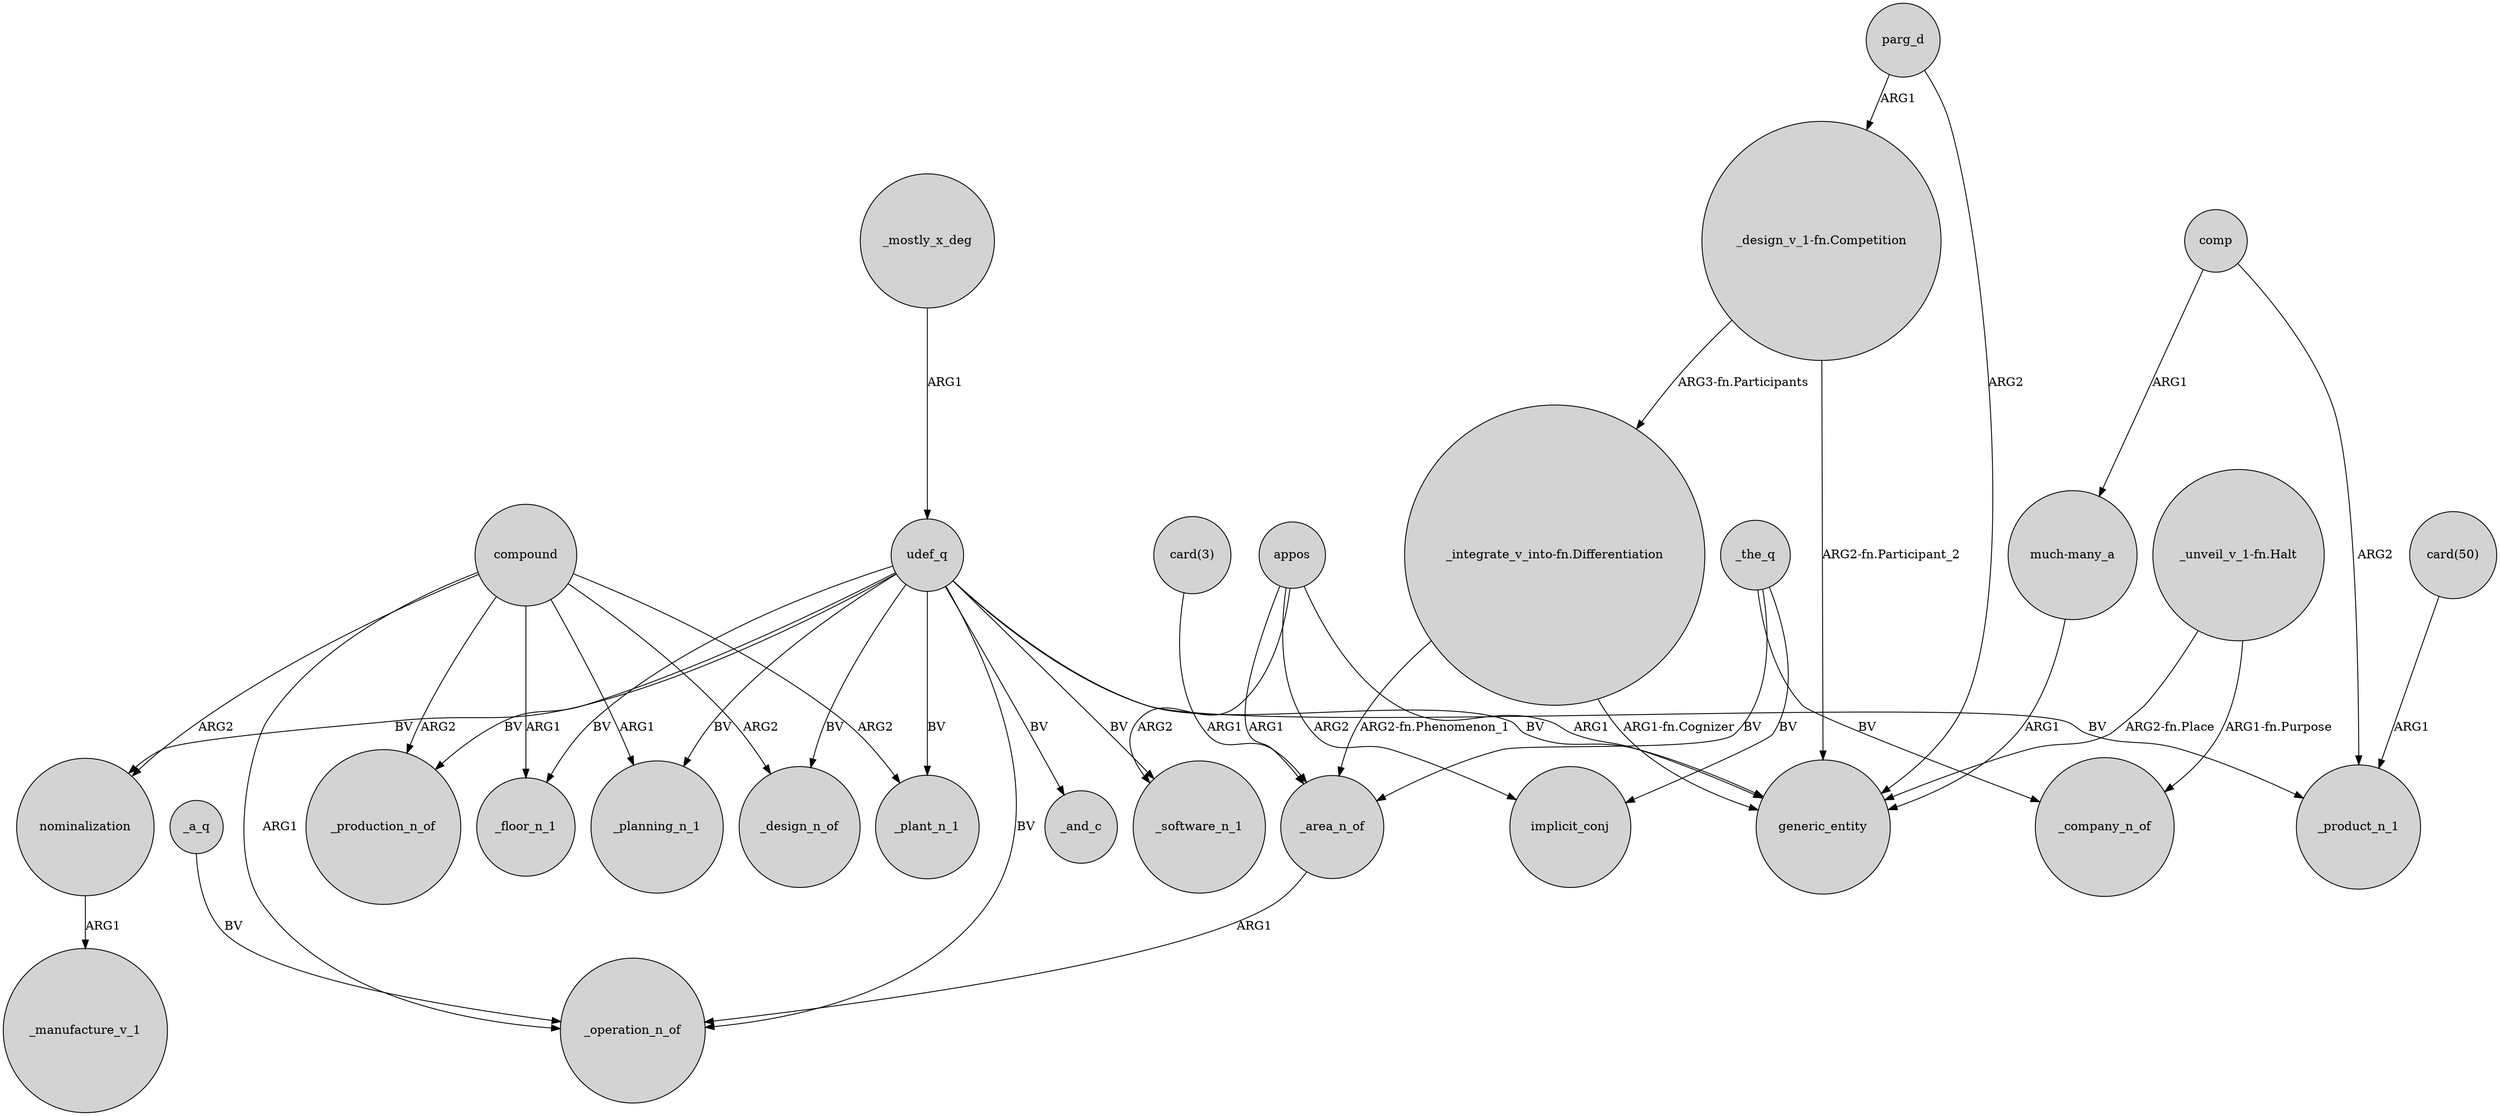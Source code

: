 digraph {
	node [shape=circle style=filled]
	udef_q -> _plant_n_1 [label=BV]
	udef_q -> _design_n_of [label=BV]
	_the_q -> implicit_conj [label=BV]
	"_integrate_v_into-fn.Differentiation" -> generic_entity [label="ARG1-fn.Cognizer"]
	"_unveil_v_1-fn.Halt" -> generic_entity [label="ARG2-fn.Place"]
	compound -> _plant_n_1 [label=ARG2]
	_the_q -> _area_n_of [label=BV]
	comp -> _product_n_1 [label=ARG2]
	udef_q -> nominalization [label=BV]
	_mostly_x_deg -> udef_q [label=ARG1]
	"card(50)" -> _product_n_1 [label=ARG1]
	"_unveil_v_1-fn.Halt" -> _company_n_of [label="ARG1-fn.Purpose"]
	compound -> _operation_n_of [label=ARG1]
	udef_q -> _product_n_1 [label=BV]
	udef_q -> _planning_n_1 [label=BV]
	udef_q -> _and_c [label=BV]
	compound -> _production_n_of [label=ARG2]
	"_design_v_1-fn.Competition" -> "_integrate_v_into-fn.Differentiation" [label="ARG3-fn.Participants"]
	udef_q -> generic_entity [label=BV]
	compound -> nominalization [label=ARG2]
	_area_n_of -> _operation_n_of [label=ARG1]
	comp -> "much-many_a" [label=ARG1]
	appos -> implicit_conj [label=ARG2]
	"much-many_a" -> generic_entity [label=ARG1]
	"card(3)" -> _area_n_of [label=ARG1]
	compound -> _planning_n_1 [label=ARG1]
	udef_q -> _operation_n_of [label=BV]
	compound -> _design_n_of [label=ARG2]
	appos -> _area_n_of [label=ARG1]
	_a_q -> _operation_n_of [label=BV]
	compound -> _floor_n_1 [label=ARG1]
	appos -> _software_n_1 [label=ARG2]
	"_integrate_v_into-fn.Differentiation" -> _area_n_of [label="ARG2-fn.Phenomenon_1"]
	udef_q -> _software_n_1 [label=BV]
	appos -> generic_entity [label=ARG1]
	nominalization -> _manufacture_v_1 [label=ARG1]
	"_design_v_1-fn.Competition" -> generic_entity [label="ARG2-fn.Participant_2"]
	parg_d -> "_design_v_1-fn.Competition" [label=ARG1]
	_the_q -> _company_n_of [label=BV]
	udef_q -> _floor_n_1 [label=BV]
	udef_q -> _production_n_of [label=BV]
	parg_d -> generic_entity [label=ARG2]
}
